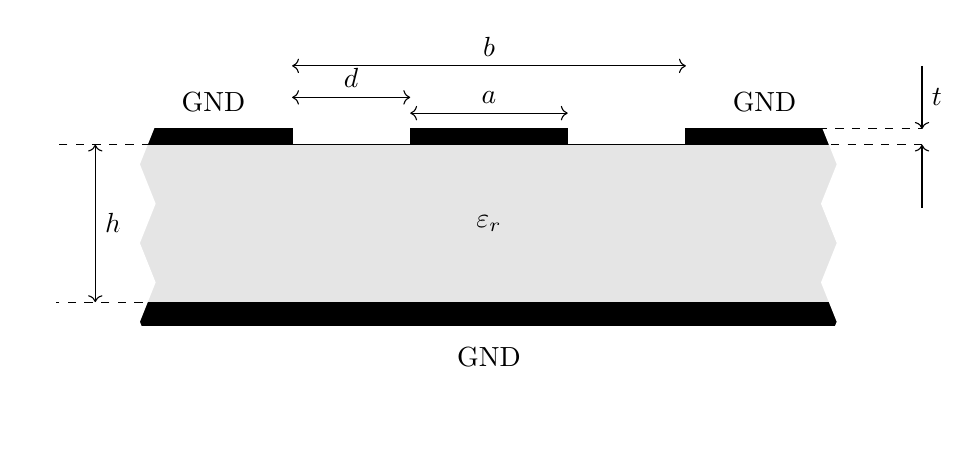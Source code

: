 \def\arrlen{3mm}
\def\arrwidth{2mm}
\usetikzlibrary{calc}

\begin{tikzpicture}
	\filldraw[color=black, fill=black] (0,0.7) rectangle ++(9,0.3) node[pos=.5, anchor = north, yshift=-3mm](gnd){GND};
	\filldraw[color=black, fill=gray!20] (0,1) rectangle ++(9,2) node[pos=.5]{\(\varepsilon_r\)};
	\filldraw[color=black, fill=black] (0,3) rectangle ++(2,.2) node[pos=.5, anchor = south, yshift=2mm ](GND1){GND};
	\filldraw[color=black, fill=black] (3.5,3) rectangle ++(2,.2) node[pos=.5](cond1){};
	\filldraw[color=black, fill=black] (7,3) rectangle ++(2,.2) node[pos=.5, anchor = south, yshift=2mm](GND2){GND};
	\draw[<->] (3.5,3.4) -- ++(2,0) node[pos=.5,anchor=south](){\(a\)};
	\draw[<->] (2,3.6) -- ++(1.5,0) node[pos=.5,anchor=south](){\(d\)};
	\draw[<->] (2,4) -- ++(5,0) node[pos=.5,anchor=south](){\(b\)};
	
	\draw[<->] (-0.5,1) -- (-0.5,3) node[pos=.5,anchor=west](){\(h\)};
	\draw[->] (10,4) -- (10,3.2) node[pos=.5,anchor=west](){\(t\)};
	\draw[->] (10,2.2) -- (10,3) node[pos=.5,anchor=west](){};
	
	\draw[decorate,decoration={zigzag,segment length=10mm, amplitude=1mm},double, double distance = 8.9pt, white] (9,0) -- (9,4);
	\draw[decorate,decoration={zigzag,segment length=10mm, amplitude=1mm},double, double distance = 8pt, white] (0,-0.5) -- (0,4);
	\draw[dashed] (0.1,1) -- (-1,1);
	\draw[dashed] (0.2,3) -- (-1,3);
	
	\draw[dashed] (7,3.2) -- (10,3.2);
	\draw[dashed] (8,3) -- (10,3);	
\end{tikzpicture}
